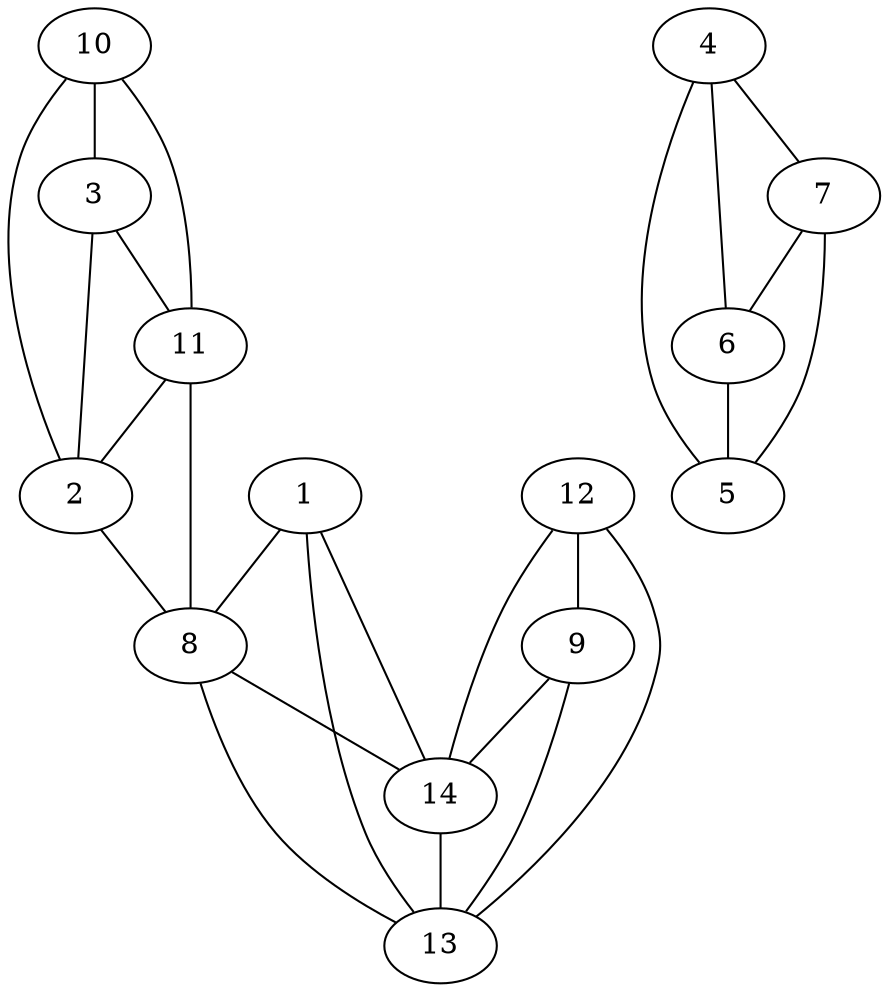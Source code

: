 graph pdb1fap {
	1	 [aaLength=4,
		sequence=SRDR,
		type=0];
	8	 [aaLength=4,
		sequence=FKFM,
		type=1];
	1 -- 8	 [distance0="24.6636",
		frequency=1,
		type0=2];
	13	 [aaLength=3,
		sequence=TGM,
		type=1];
	1 -- 13	 [distance0="26.51968",
		frequency=1,
		type0=3];
	14	 [aaLength=4,
		sequence=KFDS,
		type=1];
	1 -- 14	 [distance0="23.98527",
		frequency=1,
		type0=1];
	2	 [aaLength=9,
		sequence=RGWEEGVAQ,
		type=0];
	2 -- 8	 [distance0="23.63597",
		frequency=1,
		type0=1];
	3	 [aaLength=3,
		sequence=PDY,
		type=0];
	3 -- 2	 [distance0="24.30303",
		frequency=1,
		type0=1];
	11	 [aaLength=6,
		sequence=RAKLTI,
		type=1];
	3 -- 11	 [distance0="33.54391",
		frequency=1,
		type0=2];
	4	 [aaLength=17,
		sequence=vanDerWaals,
		type=0];
	5	 [aaLength=17,
		sequence=vanDerWaals,
		type=0];
	4 -- 5	 [distance0="23.50792",
		distance1="0.0",
		frequency=2,
		type0=1,
		type1=4];
	6	 [aaLength=27,
		sequence=vanDerWaals,
		type=0];
	4 -- 6	 [distance0="43.31447",
		frequency=1,
		type0=2];
	7	 [aaLength=16,
		sequence=vanDerWaals,
		type=0];
	4 -- 7	 [distance0="72.32634",
		frequency=1,
		type0=3];
	6 -- 5	 [distance0="23.70432",
		frequency=1,
		type0=1];
	7 -- 5	 [distance0="52.43607",
		frequency=1,
		type0=2];
	7 -- 6	 [distance0="30.42675",
		frequency=1,
		type0=1];
	8 -- 13	 [distance0="19.0",
		frequency=1,
		type0=2];
	8 -- 14	 [distance0="11.0",
		frequency=1,
		type0=1];
	9	 [aaLength=10,
		sequence=TCVVHYTGML,
		type=1];
	9 -- 13	 [distance0="6.0",
		distance1="0.0",
		frequency=2,
		type0=1,
		type1=5];
	9 -- 14	 [distance0="14.0",
		frequency=1,
		type0=2];
	10	 [aaLength=11,
		sequence=LVFDVELLKLE,
		type=1];
	10 -- 2	 [distance0="45.14044",
		frequency=1,
		type0=3];
	10 -- 3	 [distance0="37.91034",
		frequency=1,
		type0=2];
	10 -- 11	 [distance0="26.0",
		frequency=1,
		type0=1];
	11 -- 2	 [distance0="25.17259",
		frequency=1,
		type0=2];
	11 -- 8	 [distance0="25.0",
		frequency=1,
		type0=1];
	12	 [aaLength=7,
		sequence=VQVETIS,
		type=1];
	12 -- 9	 [distance0="19.0",
		distance1="12.0",
		frequency=2,
		type0=1,
		type1=4];
	12 -- 13	 [distance0="25.0",
		frequency=1,
		type0=2];
	12 -- 14	 [distance0="33.0",
		frequency=1,
		type0=3];
	14 -- 13	 [distance0="8.0",
		frequency=1,
		type0=1];
}
